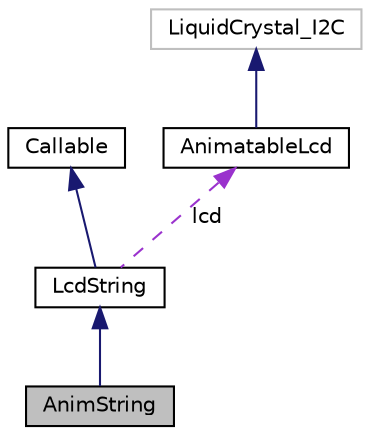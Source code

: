 digraph "AnimString"
{
 // LATEX_PDF_SIZE
  edge [fontname="Helvetica",fontsize="10",labelfontname="Helvetica",labelfontsize="10"];
  node [fontname="Helvetica",fontsize="10",shape=record];
  Node1 [label="AnimString",height=0.2,width=0.4,color="black", fillcolor="grey75", style="filled", fontcolor="black",tooltip=" "];
  Node2 -> Node1 [dir="back",color="midnightblue",fontsize="10",style="solid",fontname="Helvetica"];
  Node2 [label="LcdString",height=0.2,width=0.4,color="black", fillcolor="white", style="filled",URL="$structLcdString.html",tooltip=" "];
  Node3 -> Node2 [dir="back",color="midnightblue",fontsize="10",style="solid",fontname="Helvetica"];
  Node3 [label="Callable",height=0.2,width=0.4,color="black", fillcolor="white", style="filled",URL="$structCallable.html",tooltip=" "];
  Node4 -> Node2 [dir="back",color="darkorchid3",fontsize="10",style="dashed",label=" lcd" ,fontname="Helvetica"];
  Node4 [label="AnimatableLcd",height=0.2,width=0.4,color="black", fillcolor="white", style="filled",URL="$classAnimatableLcd.html",tooltip=" "];
  Node5 -> Node4 [dir="back",color="midnightblue",fontsize="10",style="solid",fontname="Helvetica"];
  Node5 [label="LiquidCrystal_I2C",height=0.2,width=0.4,color="grey75", fillcolor="white", style="filled",tooltip=" "];
}
